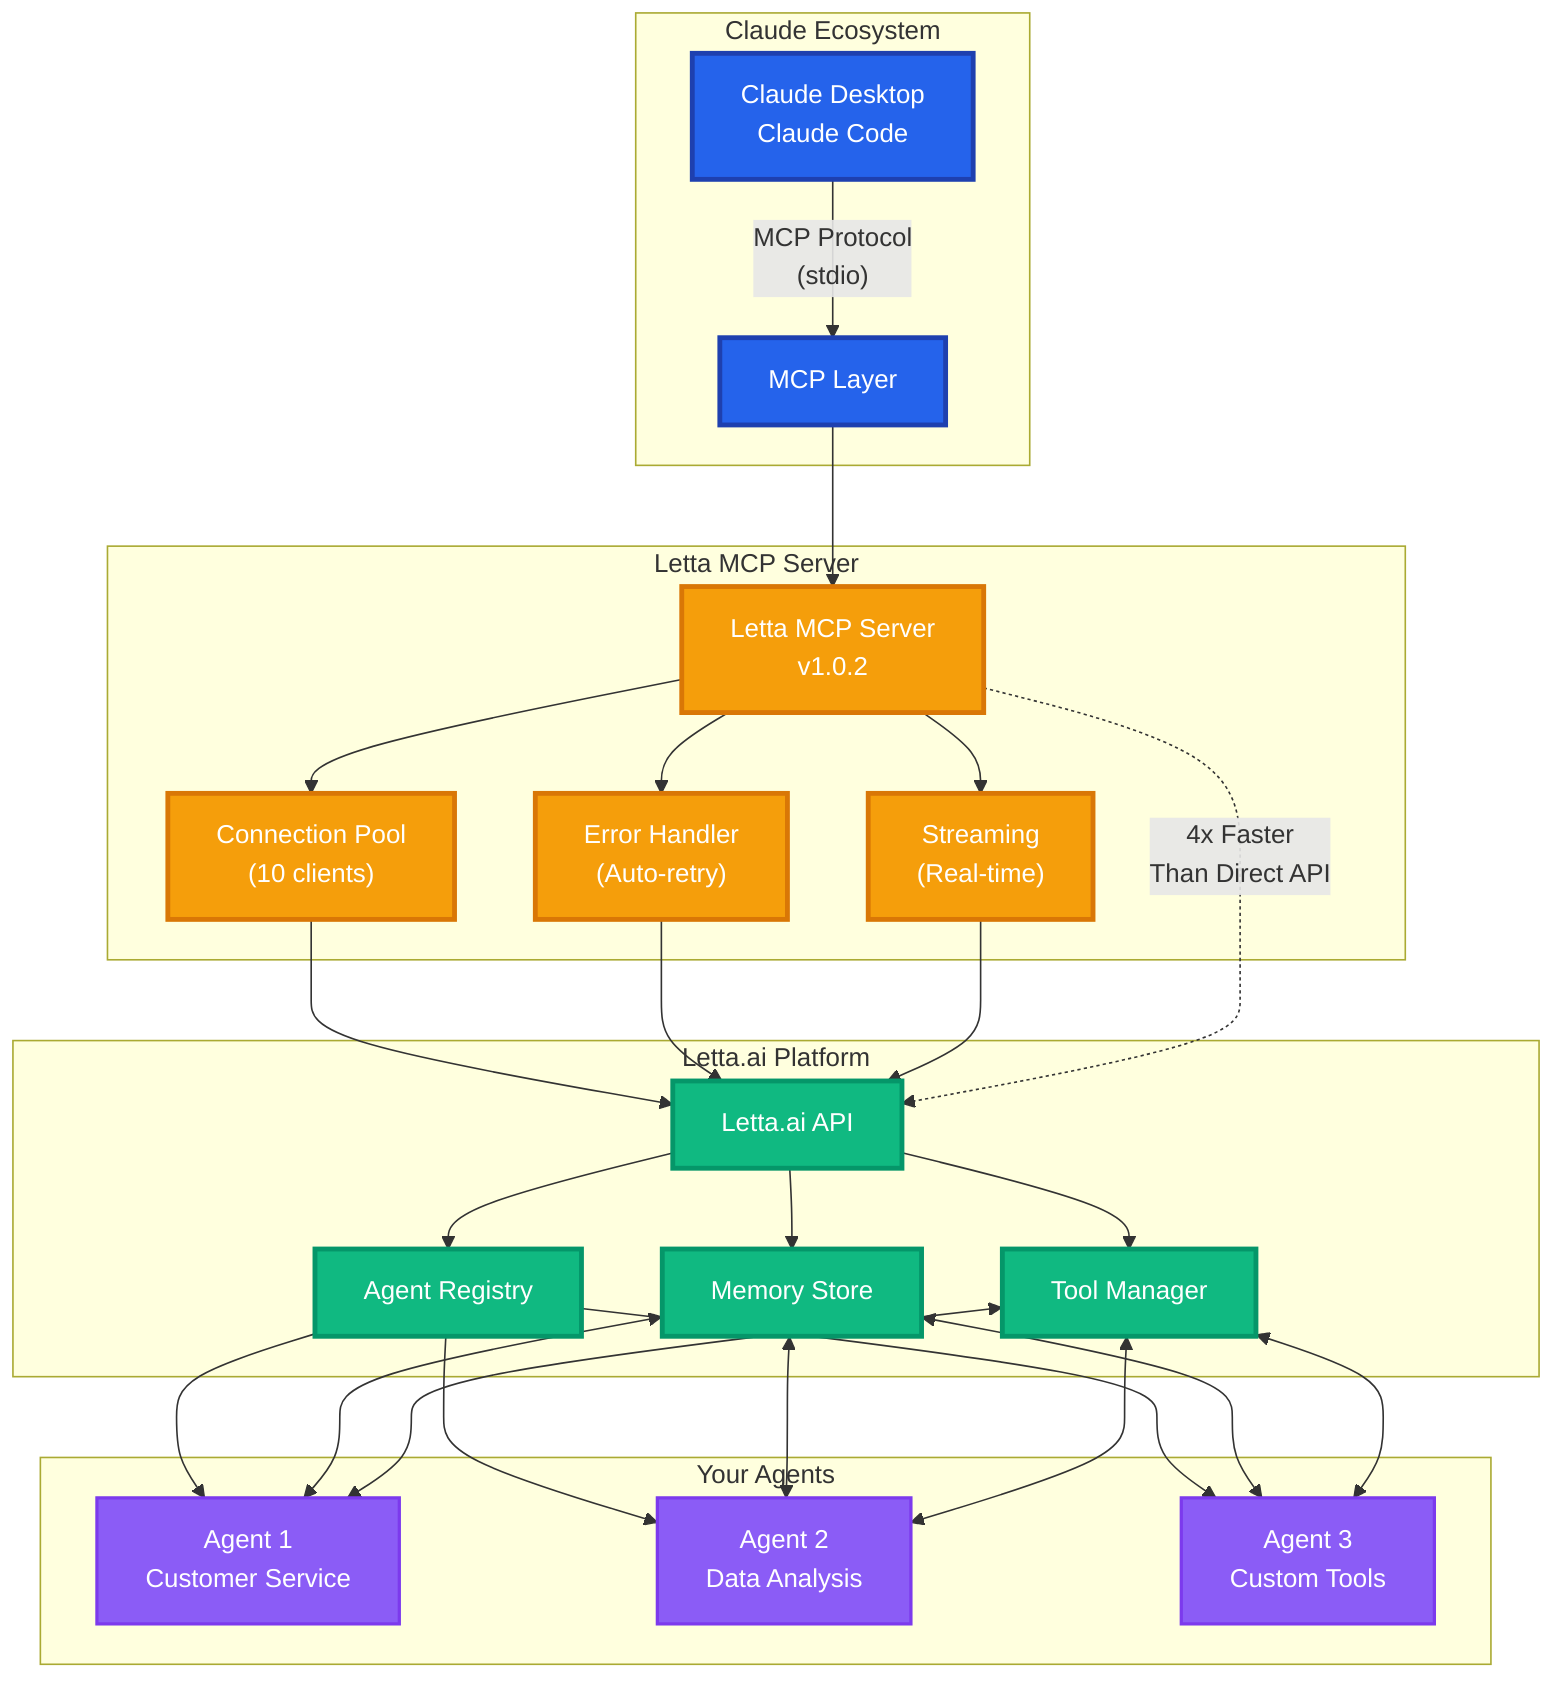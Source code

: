 flowchart TB
    subgraph "Claude Ecosystem"
        CD["Claude Desktop<br/>Claude Code"]
        CD -->|"MCP Protocol<br/>(stdio)"| MP["MCP Layer"]
    end
    
    subgraph "Letta MCP Server"
        MP --> LS["Letta MCP Server<br/>v1.0.2"]
        LS --> CP["Connection Pool<br/>(10 clients)"]
        LS --> EH["Error Handler<br/>(Auto-retry)"]
        LS --> ST["Streaming<br/>(Real-time)"]
    end
    
    subgraph "Letta.ai Platform"
        CP --> LA["Letta.ai API"]
        EH --> LA
        ST --> LA
        LA --> AG["Agent Registry"]
        LA --> MM["Memory Store"]
        LA --> TM["Tool Manager"]
    end
    
    subgraph "Your Agents"
        AG --> A1["Agent 1<br/>Customer Service"]
        AG --> A2["Agent 2<br/>Data Analysis"]
        AG --> A3["Agent 3<br/>Custom Tools"]
        MM <--> A1
        MM <--> A2
        MM <--> A3
        TM <--> A1
        TM <--> A2
        TM <--> A3
    end
    
    %% Styling
    classDef claudeStyle fill:#2563eb,stroke:#1e40af,color:#fff,stroke-width:3px
    classDef lettaStyle fill:#10b981,stroke:#059669,color:#fff,stroke-width:3px
    classDef serverStyle fill:#f59e0b,stroke:#d97706,color:#fff,stroke-width:3px
    classDef agentStyle fill:#8b5cf6,stroke:#7c3aed,color:#fff,stroke-width:2px
    
    class CD,MP claudeStyle
    class LS,CP,EH,ST serverStyle
    class LA,AG,MM,TM lettaStyle
    class A1,A2,A3 agentStyle
    
    %% Performance annotation
    LS -.->|"4x Faster<br/>Than Direct API"| LA